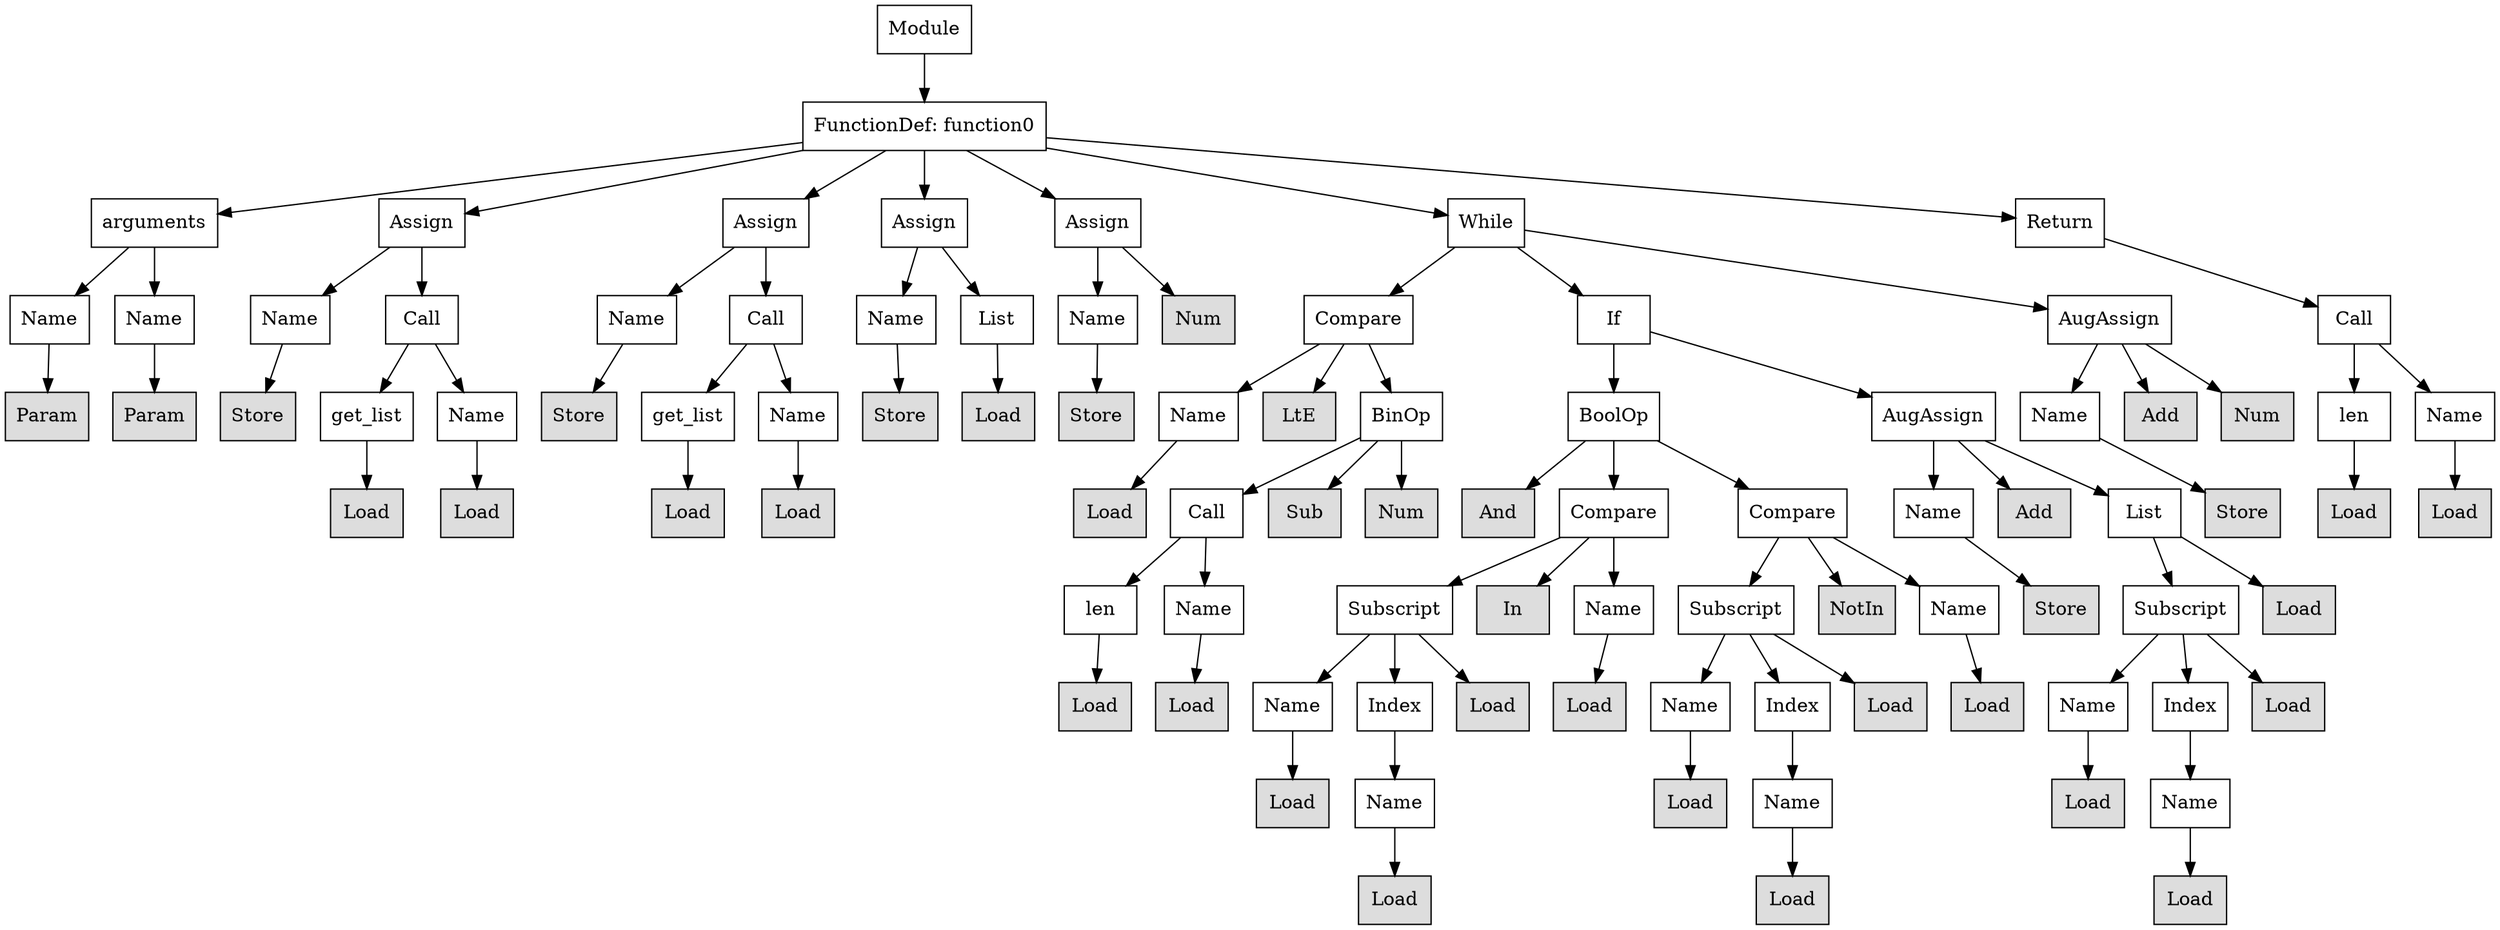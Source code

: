 digraph G {
n0 [shape=rect, label="Module"];
n1 [shape=rect, label="FunctionDef: function0"];
n2 [shape=rect, label="arguments"];
n3 [shape=rect, label="Assign"];
n4 [shape=rect, label="Assign"];
n5 [shape=rect, label="Assign"];
n6 [shape=rect, label="Assign"];
n7 [shape=rect, label="While"];
n8 [shape=rect, label="Return"];
n9 [shape=rect, label="Name"];
n10 [shape=rect, label="Name"];
n11 [shape=rect, label="Name"];
n12 [shape=rect, label="Call"];
n13 [shape=rect, label="Name"];
n14 [shape=rect, label="Call"];
n15 [shape=rect, label="Name"];
n16 [shape=rect, label="List"];
n17 [shape=rect, label="Name"];
n18 [shape=rect, label="Num" style="filled" fillcolor="#dddddd"];
n19 [shape=rect, label="Compare"];
n20 [shape=rect, label="If"];
n21 [shape=rect, label="AugAssign"];
n22 [shape=rect, label="Call"];
n23 [shape=rect, label="Param" style="filled" fillcolor="#dddddd"];
n24 [shape=rect, label="Param" style="filled" fillcolor="#dddddd"];
n25 [shape=rect, label="Store" style="filled" fillcolor="#dddddd"];
n26 [shape=rect, label="get_list"];
n27 [shape=rect, label="Name"];
n28 [shape=rect, label="Store" style="filled" fillcolor="#dddddd"];
n29 [shape=rect, label="get_list"];
n30 [shape=rect, label="Name"];
n31 [shape=rect, label="Store" style="filled" fillcolor="#dddddd"];
n32 [shape=rect, label="Load" style="filled" fillcolor="#dddddd"];
n33 [shape=rect, label="Store" style="filled" fillcolor="#dddddd"];
n34 [shape=rect, label="Name"];
n35 [shape=rect, label="LtE" style="filled" fillcolor="#dddddd"];
n36 [shape=rect, label="BinOp"];
n37 [shape=rect, label="BoolOp"];
n38 [shape=rect, label="AugAssign"];
n39 [shape=rect, label="Name"];
n40 [shape=rect, label="Add" style="filled" fillcolor="#dddddd"];
n41 [shape=rect, label="Num" style="filled" fillcolor="#dddddd"];
n42 [shape=rect, label="len"];
n43 [shape=rect, label="Name"];
n44 [shape=rect, label="Load" style="filled" fillcolor="#dddddd"];
n45 [shape=rect, label="Load" style="filled" fillcolor="#dddddd"];
n46 [shape=rect, label="Load" style="filled" fillcolor="#dddddd"];
n47 [shape=rect, label="Load" style="filled" fillcolor="#dddddd"];
n48 [shape=rect, label="Load" style="filled" fillcolor="#dddddd"];
n49 [shape=rect, label="Call"];
n50 [shape=rect, label="Sub" style="filled" fillcolor="#dddddd"];
n51 [shape=rect, label="Num" style="filled" fillcolor="#dddddd"];
n52 [shape=rect, label="And" style="filled" fillcolor="#dddddd"];
n53 [shape=rect, label="Compare"];
n54 [shape=rect, label="Compare"];
n55 [shape=rect, label="Name"];
n56 [shape=rect, label="Add" style="filled" fillcolor="#dddddd"];
n57 [shape=rect, label="List"];
n58 [shape=rect, label="Store" style="filled" fillcolor="#dddddd"];
n59 [shape=rect, label="Load" style="filled" fillcolor="#dddddd"];
n60 [shape=rect, label="Load" style="filled" fillcolor="#dddddd"];
n61 [shape=rect, label="len"];
n62 [shape=rect, label="Name"];
n63 [shape=rect, label="Subscript"];
n64 [shape=rect, label="In" style="filled" fillcolor="#dddddd"];
n65 [shape=rect, label="Name"];
n66 [shape=rect, label="Subscript"];
n67 [shape=rect, label="NotIn" style="filled" fillcolor="#dddddd"];
n68 [shape=rect, label="Name"];
n69 [shape=rect, label="Store" style="filled" fillcolor="#dddddd"];
n70 [shape=rect, label="Subscript"];
n71 [shape=rect, label="Load" style="filled" fillcolor="#dddddd"];
n72 [shape=rect, label="Load" style="filled" fillcolor="#dddddd"];
n73 [shape=rect, label="Load" style="filled" fillcolor="#dddddd"];
n74 [shape=rect, label="Name"];
n75 [shape=rect, label="Index"];
n76 [shape=rect, label="Load" style="filled" fillcolor="#dddddd"];
n77 [shape=rect, label="Load" style="filled" fillcolor="#dddddd"];
n78 [shape=rect, label="Name"];
n79 [shape=rect, label="Index"];
n80 [shape=rect, label="Load" style="filled" fillcolor="#dddddd"];
n81 [shape=rect, label="Load" style="filled" fillcolor="#dddddd"];
n82 [shape=rect, label="Name"];
n83 [shape=rect, label="Index"];
n84 [shape=rect, label="Load" style="filled" fillcolor="#dddddd"];
n85 [shape=rect, label="Load" style="filled" fillcolor="#dddddd"];
n86 [shape=rect, label="Name"];
n87 [shape=rect, label="Load" style="filled" fillcolor="#dddddd"];
n88 [shape=rect, label="Name"];
n89 [shape=rect, label="Load" style="filled" fillcolor="#dddddd"];
n90 [shape=rect, label="Name"];
n91 [shape=rect, label="Load" style="filled" fillcolor="#dddddd"];
n92 [shape=rect, label="Load" style="filled" fillcolor="#dddddd"];
n93 [shape=rect, label="Load" style="filled" fillcolor="#dddddd"];
n0 -> n1;
n1 -> n2;
n1 -> n3;
n1 -> n4;
n1 -> n5;
n1 -> n6;
n1 -> n7;
n1 -> n8;
n2 -> n9;
n2 -> n10;
n3 -> n11;
n3 -> n12;
n4 -> n13;
n4 -> n14;
n5 -> n15;
n5 -> n16;
n6 -> n17;
n6 -> n18;
n7 -> n19;
n7 -> n20;
n7 -> n21;
n8 -> n22;
n9 -> n23;
n10 -> n24;
n11 -> n25;
n12 -> n26;
n12 -> n27;
n13 -> n28;
n14 -> n29;
n14 -> n30;
n15 -> n31;
n16 -> n32;
n17 -> n33;
n19 -> n34;
n19 -> n35;
n19 -> n36;
n20 -> n37;
n20 -> n38;
n21 -> n39;
n21 -> n40;
n21 -> n41;
n22 -> n42;
n22 -> n43;
n26 -> n44;
n27 -> n45;
n29 -> n46;
n30 -> n47;
n34 -> n48;
n36 -> n49;
n36 -> n50;
n36 -> n51;
n37 -> n52;
n37 -> n53;
n37 -> n54;
n38 -> n55;
n38 -> n56;
n38 -> n57;
n39 -> n58;
n42 -> n59;
n43 -> n60;
n49 -> n61;
n49 -> n62;
n53 -> n63;
n53 -> n64;
n53 -> n65;
n54 -> n66;
n54 -> n67;
n54 -> n68;
n55 -> n69;
n57 -> n70;
n57 -> n71;
n61 -> n72;
n62 -> n73;
n63 -> n74;
n63 -> n75;
n63 -> n76;
n65 -> n77;
n66 -> n78;
n66 -> n79;
n66 -> n80;
n68 -> n81;
n70 -> n82;
n70 -> n83;
n70 -> n84;
n74 -> n85;
n75 -> n86;
n78 -> n87;
n79 -> n88;
n82 -> n89;
n83 -> n90;
n86 -> n91;
n88 -> n92;
n90 -> n93;
}
